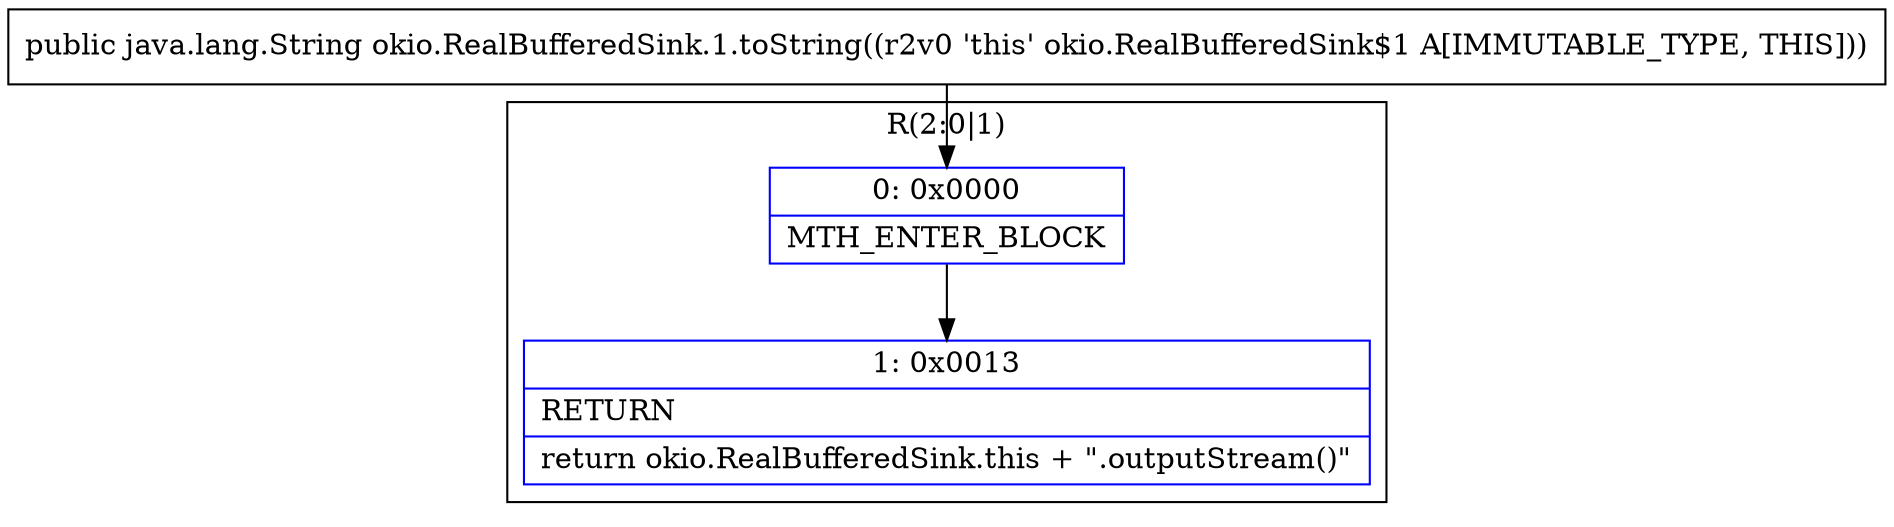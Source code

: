 digraph "CFG forokio.RealBufferedSink.1.toString()Ljava\/lang\/String;" {
subgraph cluster_Region_953655971 {
label = "R(2:0|1)";
node [shape=record,color=blue];
Node_0 [shape=record,label="{0\:\ 0x0000|MTH_ENTER_BLOCK\l}"];
Node_1 [shape=record,label="{1\:\ 0x0013|RETURN\l|return okio.RealBufferedSink.this + \".outputStream()\"\l}"];
}
MethodNode[shape=record,label="{public java.lang.String okio.RealBufferedSink.1.toString((r2v0 'this' okio.RealBufferedSink$1 A[IMMUTABLE_TYPE, THIS])) }"];
MethodNode -> Node_0;
Node_0 -> Node_1;
}

